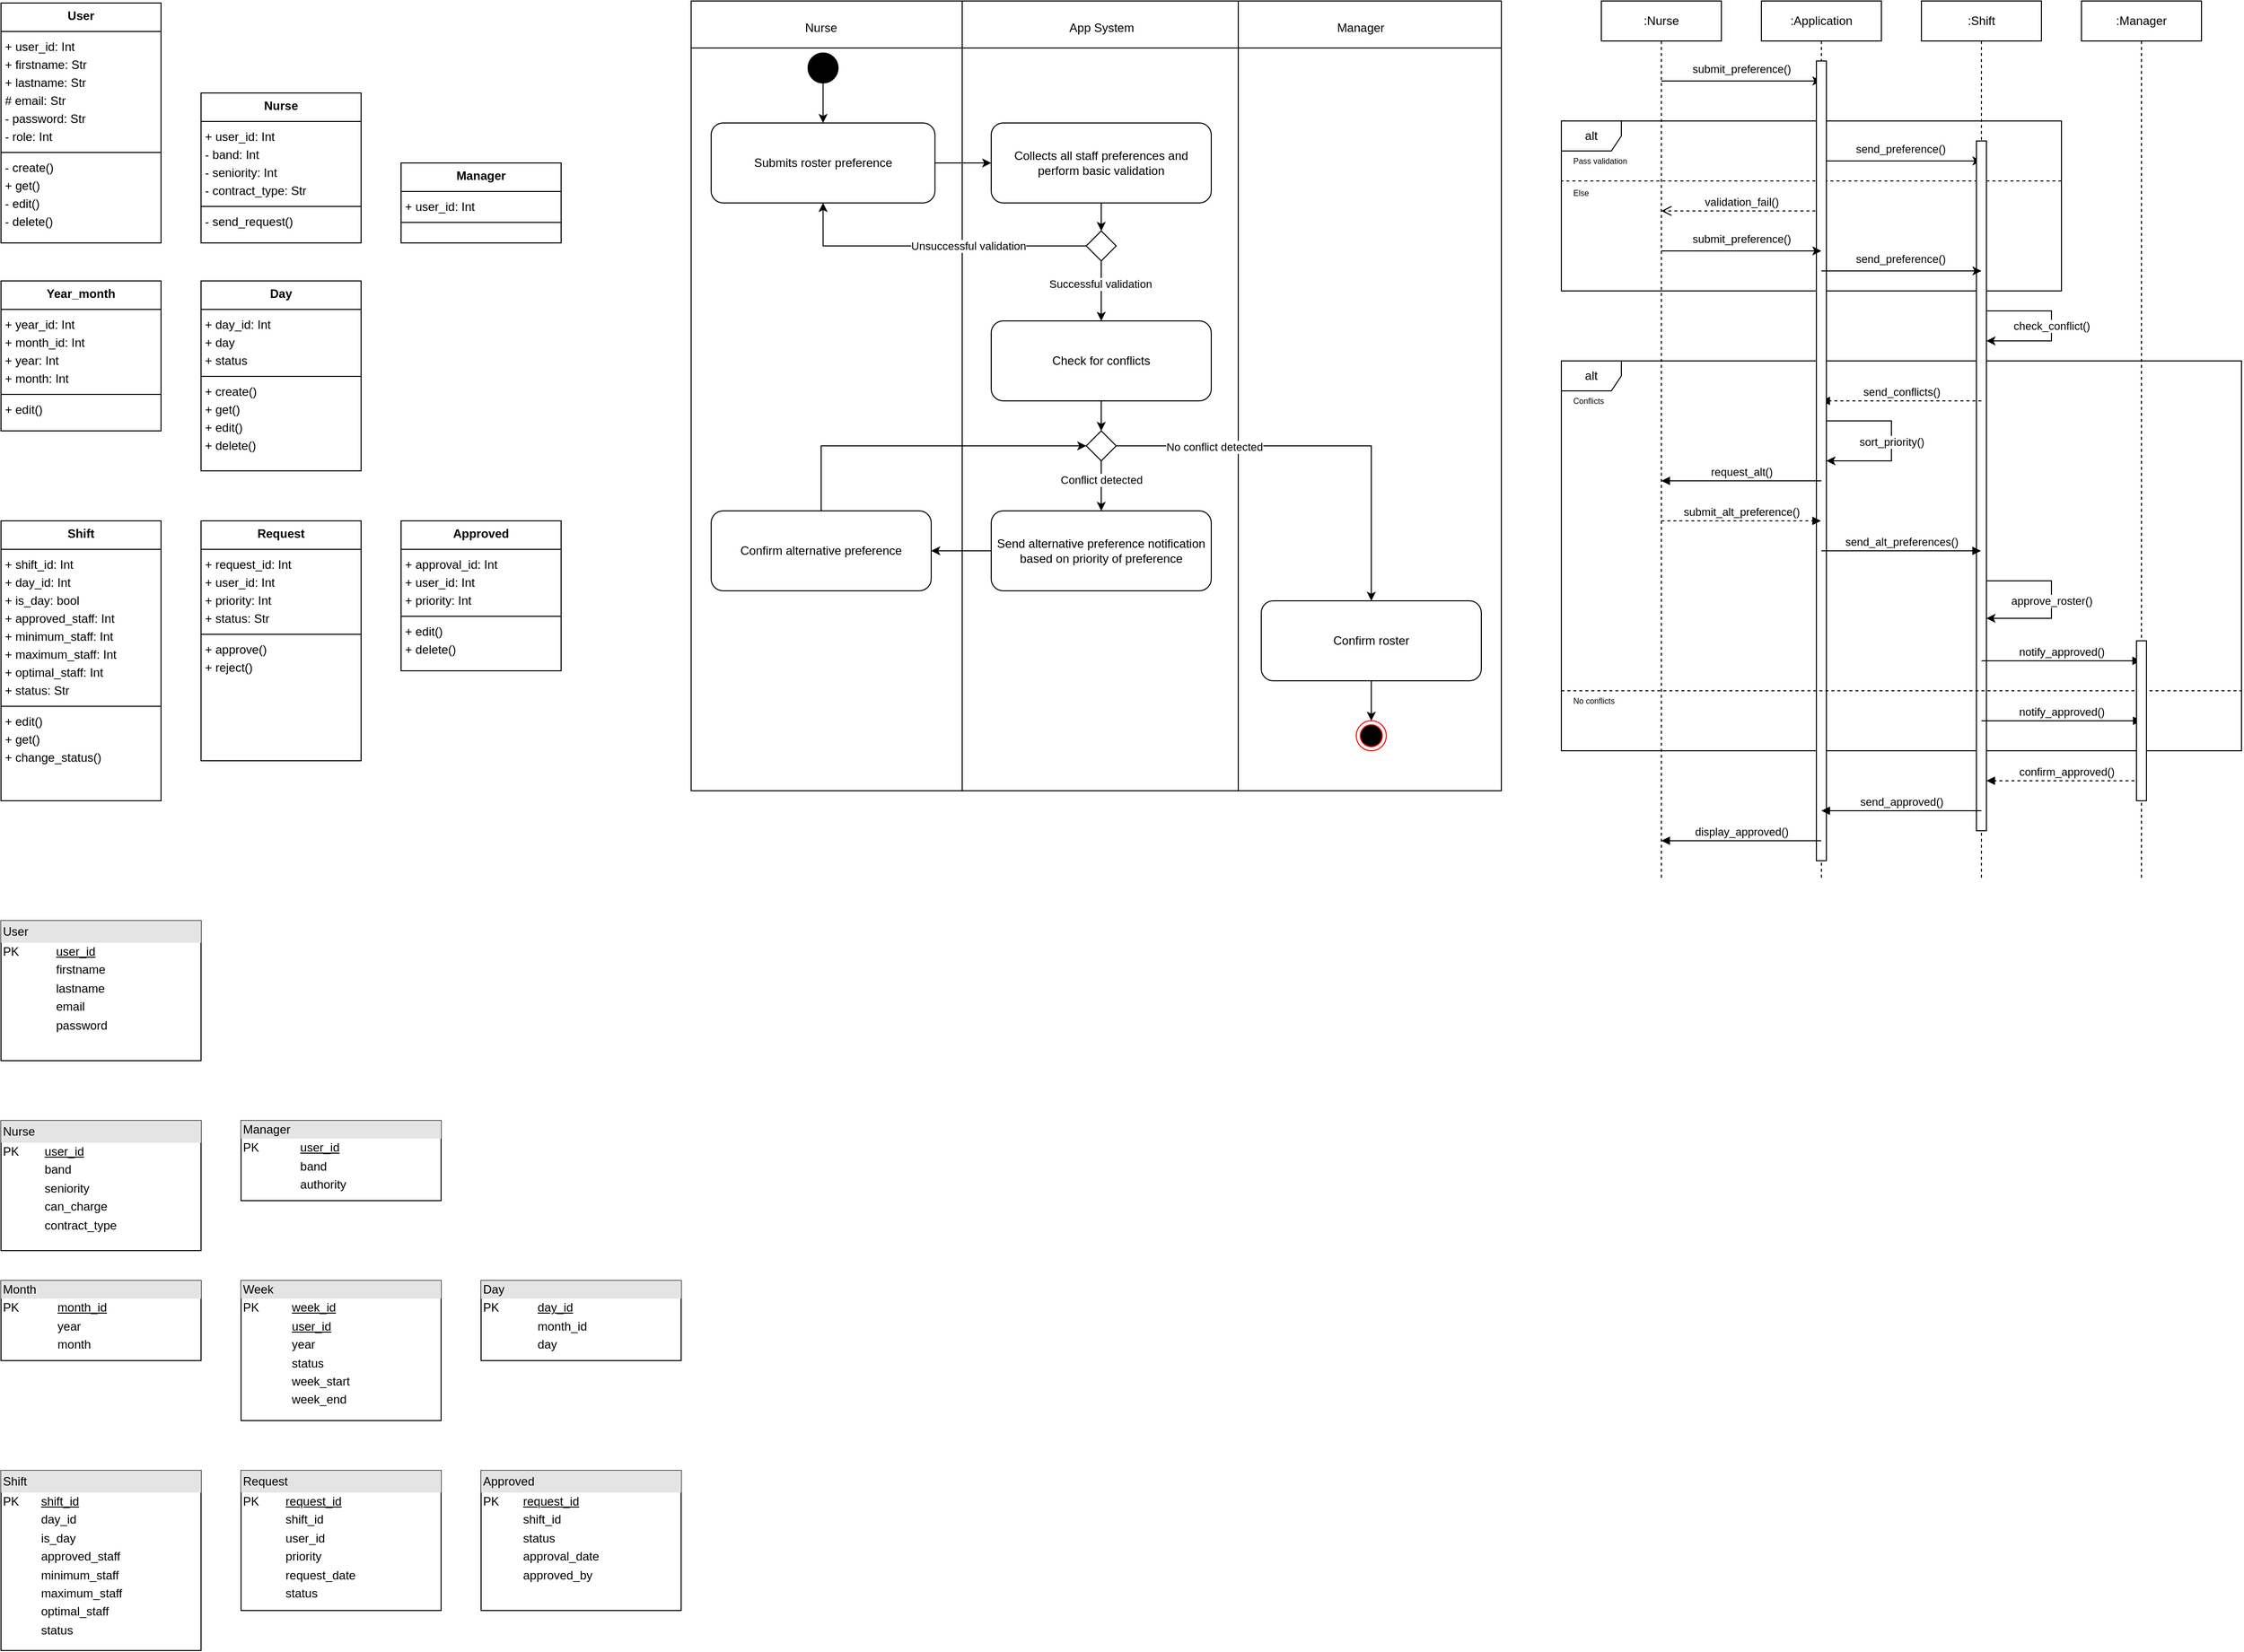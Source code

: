 <mxfile version="24.6.4" type="device">
  <diagram name="Page-1" id="uwYFHQ89Y9JYOTqGWs60">
    <mxGraphModel dx="853" dy="935" grid="1" gridSize="10" guides="1" tooltips="1" connect="1" arrows="1" fold="1" page="1" pageScale="1" pageWidth="850" pageHeight="1100" math="0" shadow="0">
      <root>
        <mxCell id="0" />
        <mxCell id="1" parent="0" />
        <mxCell id="GJ2DIzfqfL1tHKUmEugE-82" value="&lt;p style=&quot;margin: 4px 0px 0px; text-align: center; line-height: 150%;&quot;&gt;&lt;b&gt;Year_month&lt;/b&gt;&lt;/p&gt;&lt;hr size=&quot;1&quot; style=&quot;border-style: solid; line-height: 150%;&quot;&gt;&lt;p style=&quot;margin: 0px 0px 0px 4px; line-height: 150%;&quot;&gt;+ year_id: Int&amp;nbsp;&lt;br&gt;&lt;/p&gt;&lt;p style=&quot;margin: 0px 0px 0px 4px; line-height: 150%;&quot;&gt;+ month_id: Int&amp;nbsp;&lt;br&gt;&lt;/p&gt;&lt;p style=&quot;margin: 0px 0px 0px 4px; line-height: 150%;&quot;&gt;+ year: Int&lt;br&gt;&lt;/p&gt;&lt;p style=&quot;margin: 0px 0px 0px 4px; line-height: 150%;&quot;&gt;+ month: Int&lt;/p&gt;&lt;hr size=&quot;1&quot; style=&quot;border-style: solid; line-height: 150%;&quot;&gt;&lt;p style=&quot;margin: 0px 0px 0px 4px; line-height: 150%;&quot;&gt;+ edit()&lt;/p&gt;" style="verticalAlign=top;align=left;overflow=fill;html=1;whiteSpace=wrap;" parent="1" vertex="1">
          <mxGeometry x="160" y="880" width="160" height="150" as="geometry" />
        </mxCell>
        <mxCell id="GJ2DIzfqfL1tHKUmEugE-84" value="&lt;p style=&quot;margin: 4px 0px 0px; text-align: center; line-height: 150%;&quot;&gt;&lt;b&gt;Day&lt;/b&gt;&lt;/p&gt;&lt;hr size=&quot;1&quot; style=&quot;border-style: solid; line-height: 150%;&quot;&gt;&lt;p style=&quot;margin: 0px 0px 0px 4px; line-height: 150%;&quot;&gt;+ day_id: Int&lt;/p&gt;&lt;p style=&quot;margin: 0px 0px 0px 4px; line-height: 150%;&quot;&gt;+ day&lt;br&gt;&lt;/p&gt;&lt;p style=&quot;margin: 0px 0px 0px 4px; line-height: 150%;&quot;&gt;+ status&lt;/p&gt;&lt;hr size=&quot;1&quot; style=&quot;border-style: solid; line-height: 150%;&quot;&gt;&lt;p style=&quot;margin: 0px 0px 0px 4px; line-height: 150%;&quot;&gt;+ create()&lt;/p&gt;&lt;p style=&quot;margin: 0px 0px 0px 4px; line-height: 150%;&quot;&gt;+ get()&lt;/p&gt;&lt;p style=&quot;margin: 0px 0px 0px 4px; line-height: 150%;&quot;&gt;+ edit()&lt;br&gt;&lt;/p&gt;&lt;p style=&quot;margin: 0px 0px 0px 4px; line-height: 150%;&quot;&gt;+ delete()&lt;br&gt;&lt;/p&gt;" style="verticalAlign=top;align=left;overflow=fill;html=1;whiteSpace=wrap;" parent="1" vertex="1">
          <mxGeometry x="360" y="880" width="160" height="190" as="geometry" />
        </mxCell>
        <mxCell id="GJ2DIzfqfL1tHKUmEugE-87" value="&lt;p style=&quot;margin: 4px 0px 0px; text-align: center; line-height: 150%;&quot;&gt;&lt;b&gt;Shift&lt;/b&gt;&lt;/p&gt;&lt;hr size=&quot;1&quot; style=&quot;border-style: solid; line-height: 150%;&quot;&gt;&lt;p style=&quot;margin: 0px 0px 0px 4px; line-height: 150%;&quot;&gt;+ shift_id: Int&lt;/p&gt;&lt;p style=&quot;margin: 0px 0px 0px 4px; line-height: 150%;&quot;&gt;+ day_id: Int&lt;/p&gt;&lt;p style=&quot;margin: 0px 0px 0px 4px; line-height: 150%;&quot;&gt;+ is_day: bool&amp;nbsp;&lt;br&gt;&lt;/p&gt;&lt;p style=&quot;margin: 0px 0px 0px 4px; line-height: 150%;&quot;&gt;+ approved_staff: Int&lt;/p&gt;&lt;p style=&quot;margin: 0px 0px 0px 4px; line-height: 150%;&quot;&gt;+ minimum_staff: Int&lt;/p&gt;&lt;p style=&quot;margin: 0px 0px 0px 4px; line-height: 150%;&quot;&gt;+ maximum_staff: Int&lt;/p&gt;&lt;p style=&quot;margin: 0px 0px 0px 4px; line-height: 150%;&quot;&gt;+ optimal_staff: Int&lt;/p&gt;&lt;p style=&quot;margin: 0px 0px 0px 4px; line-height: 150%;&quot;&gt;+ status: Str&lt;/p&gt;&lt;hr size=&quot;1&quot; style=&quot;border-style: solid; line-height: 150%;&quot;&gt;&lt;p style=&quot;margin: 0px 0px 0px 4px; line-height: 150%;&quot;&gt;+ edit()&lt;/p&gt;&lt;p style=&quot;margin: 0px 0px 0px 4px; line-height: 150%;&quot;&gt;+ get()&lt;/p&gt;&lt;p style=&quot;margin: 0px 0px 0px 4px; line-height: 150%;&quot;&gt;+ change_status()&lt;br&gt;&lt;/p&gt;" style="verticalAlign=top;align=left;overflow=fill;html=1;whiteSpace=wrap;" parent="1" vertex="1">
          <mxGeometry x="160" y="1120" width="160" height="280" as="geometry" />
        </mxCell>
        <mxCell id="GJ2DIzfqfL1tHKUmEugE-89" value="&lt;p style=&quot;margin: 4px 0px 0px; text-align: center; line-height: 150%;&quot;&gt;&lt;b&gt;Request&lt;/b&gt;&lt;/p&gt;&lt;hr size=&quot;1&quot; style=&quot;border-style: solid; line-height: 150%;&quot;&gt;&lt;p style=&quot;margin: 0px 0px 0px 4px; line-height: 150%;&quot;&gt;&lt;span style=&quot;background-color: initial;&quot;&gt;+ request_id: Int&lt;/span&gt;&lt;/p&gt;&lt;p style=&quot;margin: 0px 0px 0px 4px; line-height: 150%;&quot;&gt;+ user_id: Int&lt;/p&gt;&lt;p style=&quot;margin: 0px 0px 0px 4px; line-height: 150%;&quot;&gt;+ priority: Int&lt;/p&gt;&lt;p style=&quot;margin: 0px 0px 0px 4px; line-height: 150%;&quot;&gt;+ status: Str&lt;/p&gt;&lt;hr size=&quot;1&quot; style=&quot;border-style: solid; line-height: 150%;&quot;&gt;&lt;p style=&quot;margin: 0px 0px 0px 4px; line-height: 150%;&quot;&gt;+ approve()&lt;/p&gt;&lt;p style=&quot;margin: 0px 0px 0px 4px; line-height: 150%;&quot;&gt;+ reject()&lt;br&gt;&lt;/p&gt;" style="verticalAlign=top;align=left;overflow=fill;html=1;whiteSpace=wrap;" parent="1" vertex="1">
          <mxGeometry x="360" y="1120" width="160" height="240" as="geometry" />
        </mxCell>
        <mxCell id="GJ2DIzfqfL1tHKUmEugE-90" value="&lt;p style=&quot;margin: 4px 0px 0px; text-align: center; line-height: 150%;&quot;&gt;&lt;b&gt;Approved&lt;/b&gt;&lt;/p&gt;&lt;hr size=&quot;1&quot; style=&quot;border-style: solid; line-height: 150%;&quot;&gt;&lt;p style=&quot;margin: 0px 0px 0px 4px; line-height: 150%;&quot;&gt;&lt;span style=&quot;background-color: initial;&quot;&gt;+ approval_id: Int&lt;/span&gt;&lt;/p&gt;&lt;p style=&quot;margin: 0px 0px 0px 4px; line-height: 150%;&quot;&gt;+ user_id: Int&lt;/p&gt;&lt;p style=&quot;margin: 0px 0px 0px 4px; line-height: 150%;&quot;&gt;+ priority: Int&lt;/p&gt;&lt;hr size=&quot;1&quot; style=&quot;border-style: solid; line-height: 150%;&quot;&gt;&lt;p style=&quot;margin: 0px 0px 0px 4px; line-height: 150%;&quot;&gt;+ edit()&lt;/p&gt;&lt;p style=&quot;margin: 0px 0px 0px 4px; line-height: 150%;&quot;&gt;+ delete()&lt;br&gt;&lt;/p&gt;" style="verticalAlign=top;align=left;overflow=fill;html=1;whiteSpace=wrap;" parent="1" vertex="1">
          <mxGeometry x="560" y="1120" width="160" height="150" as="geometry" />
        </mxCell>
        <mxCell id="GJ2DIzfqfL1tHKUmEugE-91" value="&lt;p style=&quot;margin: 4px 0px 0px; text-align: center; line-height: 150%;&quot;&gt;&lt;b&gt;User&lt;/b&gt;&lt;/p&gt;&lt;hr size=&quot;1&quot; style=&quot;border-style: solid; line-height: 150%;&quot;&gt;&lt;p style=&quot;margin: 0px 0px 0px 4px; line-height: 150%;&quot;&gt;+ user_id: Int&amp;nbsp;&lt;br&gt;&lt;/p&gt;&lt;p style=&quot;margin: 0px 0px 0px 4px; line-height: 150%;&quot;&gt;+ firstname: Str&lt;br&gt;&lt;/p&gt;&lt;p style=&quot;margin: 0px 0px 0px 4px; line-height: 150%;&quot;&gt;+ lastname: Str&lt;br&gt;&lt;/p&gt;&lt;p style=&quot;margin: 0px 0px 0px 4px; line-height: 150%;&quot;&gt;# email: Str&lt;br&gt;&lt;/p&gt;&lt;p style=&quot;margin: 0px 0px 0px 4px; line-height: 150%;&quot;&gt;- password: Str&lt;br&gt;&lt;/p&gt;&lt;p style=&quot;margin: 0px 0px 0px 4px; line-height: 150%;&quot;&gt;- role: Int&lt;br&gt;&lt;/p&gt;&lt;hr size=&quot;1&quot; style=&quot;border-style: solid; line-height: 150%;&quot;&gt;&lt;p style=&quot;margin: 0px 0px 0px 4px; line-height: 150%;&quot;&gt;- create()&lt;/p&gt;&lt;p style=&quot;margin: 0px 0px 0px 4px; line-height: 150%;&quot;&gt;+ get()&lt;/p&gt;&lt;p style=&quot;margin: 0px 0px 0px 4px; line-height: 150%;&quot;&gt;- edit()&lt;/p&gt;&lt;p style=&quot;margin: 0px 0px 0px 4px; line-height: 150%;&quot;&gt;- delete()&lt;/p&gt;" style="verticalAlign=top;align=left;overflow=fill;html=1;whiteSpace=wrap;" parent="1" vertex="1">
          <mxGeometry x="160" y="602" width="160" height="240" as="geometry" />
        </mxCell>
        <mxCell id="GJ2DIzfqfL1tHKUmEugE-92" value="&lt;p style=&quot;margin: 4px 0px 0px; text-align: center; line-height: 150%;&quot;&gt;&lt;b&gt;Nurse&lt;/b&gt;&lt;/p&gt;&lt;hr size=&quot;1&quot; style=&quot;border-style: solid; line-height: 150%;&quot;&gt;&lt;p style=&quot;margin: 0px 0px 0px 4px; line-height: 150%;&quot;&gt;+ user_id: Int&amp;nbsp;&lt;br&gt;&lt;/p&gt;&lt;p style=&quot;margin: 0px 0px 0px 4px; line-height: 150%;&quot;&gt;- band: Int&lt;br&gt;&lt;/p&gt;&lt;p style=&quot;margin: 0px 0px 0px 4px; line-height: 150%;&quot;&gt;&lt;span style=&quot;background-color: initial;&quot;&gt;- seniority: Int&lt;/span&gt;&lt;/p&gt;&lt;p style=&quot;margin: 0px 0px 0px 4px; line-height: 150%;&quot;&gt;- contract_type: Str&lt;/p&gt;&lt;hr size=&quot;1&quot; style=&quot;border-style: solid; line-height: 150%;&quot;&gt;&lt;p style=&quot;margin: 0px 0px 0px 4px; line-height: 150%;&quot;&gt;- send_request()&lt;/p&gt;" style="verticalAlign=top;align=left;overflow=fill;html=1;whiteSpace=wrap;" parent="1" vertex="1">
          <mxGeometry x="360" y="692" width="160" height="150" as="geometry" />
        </mxCell>
        <mxCell id="GJ2DIzfqfL1tHKUmEugE-93" value="&lt;p style=&quot;margin: 4px 0px 0px; text-align: center; line-height: 150%;&quot;&gt;&lt;b&gt;Manager&lt;/b&gt;&lt;/p&gt;&lt;hr size=&quot;1&quot; style=&quot;border-style: solid; line-height: 150%;&quot;&gt;&lt;p style=&quot;margin: 0px 0px 0px 4px; line-height: 150%;&quot;&gt;+ user_id: Int&amp;nbsp;&lt;/p&gt;&lt;hr size=&quot;1&quot; style=&quot;border-style: solid; line-height: 150%;&quot;&gt;&lt;p style=&quot;margin: 0px 0px 0px 4px; line-height: 150%;&quot;&gt;&lt;br&gt;&lt;/p&gt;" style="verticalAlign=top;align=left;overflow=fill;html=1;whiteSpace=wrap;" parent="1" vertex="1">
          <mxGeometry x="560" y="762" width="160" height="80" as="geometry" />
        </mxCell>
        <mxCell id="GJ2DIzfqfL1tHKUmEugE-214" value="" style="shape=table;startSize=0;container=1;collapsible=0;childLayout=tableLayout;movable=1;resizable=1;rotatable=1;deletable=1;editable=1;locked=0;connectable=1;swimlaneLine=1;" parent="1" vertex="1">
          <mxGeometry x="850" y="600" width="810" height="790" as="geometry" />
        </mxCell>
        <mxCell id="GJ2DIzfqfL1tHKUmEugE-215" style="shape=tableRow;horizontal=0;startSize=0;swimlaneHead=0;swimlaneBody=0;strokeColor=inherit;top=0;left=0;bottom=0;right=0;collapsible=0;dropTarget=0;fillColor=none;points=[[0,0.5],[1,0.5]];portConstraint=eastwest;movable=0;resizable=0;rotatable=0;deletable=0;editable=0;locked=1;connectable=0;" parent="GJ2DIzfqfL1tHKUmEugE-214" vertex="1">
          <mxGeometry width="810" height="47" as="geometry" />
        </mxCell>
        <mxCell id="GJ2DIzfqfL1tHKUmEugE-216" style="shape=partialRectangle;html=1;whiteSpace=wrap;connectable=0;strokeColor=inherit;overflow=hidden;fillColor=none;top=0;left=0;bottom=0;right=0;pointerEvents=1;" parent="GJ2DIzfqfL1tHKUmEugE-215" vertex="1">
          <mxGeometry width="271" height="47" as="geometry">
            <mxRectangle width="271" height="47" as="alternateBounds" />
          </mxGeometry>
        </mxCell>
        <mxCell id="GJ2DIzfqfL1tHKUmEugE-217" style="shape=partialRectangle;html=1;whiteSpace=wrap;connectable=0;strokeColor=inherit;overflow=hidden;fillColor=none;top=0;left=0;bottom=0;right=0;pointerEvents=1;" parent="GJ2DIzfqfL1tHKUmEugE-215" vertex="1">
          <mxGeometry x="271" width="276" height="47" as="geometry">
            <mxRectangle width="276" height="47" as="alternateBounds" />
          </mxGeometry>
        </mxCell>
        <mxCell id="GJ2DIzfqfL1tHKUmEugE-218" style="shape=partialRectangle;html=1;whiteSpace=wrap;connectable=0;strokeColor=inherit;overflow=hidden;fillColor=none;top=0;left=0;bottom=0;right=0;pointerEvents=1;" parent="GJ2DIzfqfL1tHKUmEugE-215" vertex="1">
          <mxGeometry x="547" width="263" height="47" as="geometry">
            <mxRectangle width="263" height="47" as="alternateBounds" />
          </mxGeometry>
        </mxCell>
        <mxCell id="GJ2DIzfqfL1tHKUmEugE-220" value="" style="shape=tableRow;horizontal=0;startSize=0;swimlaneHead=0;swimlaneBody=0;strokeColor=inherit;top=0;left=0;bottom=0;right=0;collapsible=0;dropTarget=0;fillColor=none;points=[[0,0.5],[1,0.5]];portConstraint=eastwest;" parent="GJ2DIzfqfL1tHKUmEugE-214" vertex="1">
          <mxGeometry y="47" width="810" height="743" as="geometry" />
        </mxCell>
        <mxCell id="GJ2DIzfqfL1tHKUmEugE-221" value="" style="shape=partialRectangle;html=1;whiteSpace=wrap;connectable=0;strokeColor=inherit;overflow=hidden;fillColor=none;top=0;left=0;bottom=0;right=0;pointerEvents=1;" parent="GJ2DIzfqfL1tHKUmEugE-220" vertex="1">
          <mxGeometry width="271" height="743" as="geometry">
            <mxRectangle width="271" height="743" as="alternateBounds" />
          </mxGeometry>
        </mxCell>
        <mxCell id="GJ2DIzfqfL1tHKUmEugE-222" value="" style="shape=partialRectangle;html=1;whiteSpace=wrap;connectable=0;strokeColor=inherit;overflow=hidden;fillColor=none;top=0;left=0;bottom=0;right=0;pointerEvents=1;" parent="GJ2DIzfqfL1tHKUmEugE-220" vertex="1">
          <mxGeometry x="271" width="276" height="743" as="geometry">
            <mxRectangle width="276" height="743" as="alternateBounds" />
          </mxGeometry>
        </mxCell>
        <mxCell id="GJ2DIzfqfL1tHKUmEugE-223" value="" style="shape=partialRectangle;html=1;whiteSpace=wrap;connectable=0;strokeColor=inherit;overflow=hidden;fillColor=none;top=0;left=0;bottom=0;right=0;pointerEvents=1;" parent="GJ2DIzfqfL1tHKUmEugE-220" vertex="1">
          <mxGeometry x="547" width="263" height="743" as="geometry">
            <mxRectangle width="263" height="743" as="alternateBounds" />
          </mxGeometry>
        </mxCell>
        <mxCell id="GJ2DIzfqfL1tHKUmEugE-280" style="edgeStyle=orthogonalEdgeStyle;rounded=0;orthogonalLoop=1;jettySize=auto;html=1;exitX=1;exitY=0.5;exitDx=0;exitDy=0;" parent="GJ2DIzfqfL1tHKUmEugE-214" source="GJ2DIzfqfL1tHKUmEugE-215" target="GJ2DIzfqfL1tHKUmEugE-215" edge="1">
          <mxGeometry relative="1" as="geometry" />
        </mxCell>
        <mxCell id="GJ2DIzfqfL1tHKUmEugE-281" style="edgeStyle=orthogonalEdgeStyle;rounded=0;orthogonalLoop=1;jettySize=auto;html=1;exitX=1;exitY=0.5;exitDx=0;exitDy=0;" parent="GJ2DIzfqfL1tHKUmEugE-214" source="GJ2DIzfqfL1tHKUmEugE-215" target="GJ2DIzfqfL1tHKUmEugE-215" edge="1">
          <mxGeometry relative="1" as="geometry" />
        </mxCell>
        <mxCell id="GJ2DIzfqfL1tHKUmEugE-225" value="Nurse" style="text;html=1;strokeColor=none;fillColor=none;align=center;verticalAlign=middle;whiteSpace=wrap;rounded=0;" parent="1" vertex="1">
          <mxGeometry x="950" y="612" width="60" height="30" as="geometry" />
        </mxCell>
        <mxCell id="GJ2DIzfqfL1tHKUmEugE-226" style="edgeStyle=orthogonalEdgeStyle;rounded=0;orthogonalLoop=1;jettySize=auto;html=1;entryX=0.5;entryY=0;entryDx=0;entryDy=0;" parent="1" source="GJ2DIzfqfL1tHKUmEugE-227" target="GJ2DIzfqfL1tHKUmEugE-233" edge="1">
          <mxGeometry relative="1" as="geometry" />
        </mxCell>
        <mxCell id="GJ2DIzfqfL1tHKUmEugE-227" value="" style="ellipse;whiteSpace=wrap;html=1;aspect=fixed;fillColor=#000000;" parent="1" vertex="1">
          <mxGeometry x="966.88" y="652" width="30" height="30" as="geometry" />
        </mxCell>
        <mxCell id="GJ2DIzfqfL1tHKUmEugE-228" value="App System" style="text;html=1;strokeColor=none;fillColor=none;align=center;verticalAlign=middle;whiteSpace=wrap;rounded=0;" parent="1" vertex="1">
          <mxGeometry x="1203.5" y="612" width="112.5" height="30" as="geometry" />
        </mxCell>
        <mxCell id="GJ2DIzfqfL1tHKUmEugE-231" value="Manager" style="text;html=1;strokeColor=none;fillColor=none;align=center;verticalAlign=middle;whiteSpace=wrap;rounded=0;" parent="1" vertex="1">
          <mxGeometry x="1463.25" y="612" width="112.5" height="30" as="geometry" />
        </mxCell>
        <mxCell id="GJ2DIzfqfL1tHKUmEugE-232" value="" style="edgeStyle=orthogonalEdgeStyle;rounded=0;orthogonalLoop=1;jettySize=auto;html=1;" parent="1" source="GJ2DIzfqfL1tHKUmEugE-233" target="GJ2DIzfqfL1tHKUmEugE-235" edge="1">
          <mxGeometry relative="1" as="geometry" />
        </mxCell>
        <mxCell id="GJ2DIzfqfL1tHKUmEugE-233" value="Submits roster preference" style="rounded=1;whiteSpace=wrap;html=1;" parent="1" vertex="1">
          <mxGeometry x="870.0" y="722" width="223.75" height="80" as="geometry" />
        </mxCell>
        <mxCell id="GJ2DIzfqfL1tHKUmEugE-234" value="" style="edgeStyle=orthogonalEdgeStyle;rounded=0;orthogonalLoop=1;jettySize=auto;html=1;entryX=0.5;entryY=0;entryDx=0;entryDy=0;" parent="1" source="GJ2DIzfqfL1tHKUmEugE-235" target="GJ2DIzfqfL1tHKUmEugE-237" edge="1">
          <mxGeometry relative="1" as="geometry">
            <mxPoint x="1280" y="842" as="targetPoint" />
          </mxGeometry>
        </mxCell>
        <mxCell id="GJ2DIzfqfL1tHKUmEugE-235" value="Collects all staff preferences&amp;nbsp;and&lt;div&gt;perform basic validation&lt;/div&gt;" style="rounded=1;whiteSpace=wrap;html=1;" parent="1" vertex="1">
          <mxGeometry x="1150" y="722" width="220" height="80" as="geometry" />
        </mxCell>
        <mxCell id="GJ2DIzfqfL1tHKUmEugE-287" style="edgeStyle=orthogonalEdgeStyle;rounded=0;orthogonalLoop=1;jettySize=auto;html=1;exitX=0;exitY=0.5;exitDx=0;exitDy=0;entryX=0.5;entryY=1;entryDx=0;entryDy=0;" parent="1" source="GJ2DIzfqfL1tHKUmEugE-237" target="GJ2DIzfqfL1tHKUmEugE-233" edge="1">
          <mxGeometry relative="1" as="geometry" />
        </mxCell>
        <mxCell id="GJ2DIzfqfL1tHKUmEugE-288" value="Unsuccessful validation" style="edgeLabel;html=1;align=center;verticalAlign=middle;resizable=0;points=[];" parent="GJ2DIzfqfL1tHKUmEugE-287" vertex="1" connectable="0">
          <mxGeometry x="-0.059" relative="1" as="geometry">
            <mxPoint x="26" as="offset" />
          </mxGeometry>
        </mxCell>
        <mxCell id="GJ2DIzfqfL1tHKUmEugE-292" style="edgeStyle=orthogonalEdgeStyle;rounded=0;orthogonalLoop=1;jettySize=auto;html=1;exitX=0.5;exitY=1;exitDx=0;exitDy=0;entryX=0.5;entryY=0;entryDx=0;entryDy=0;" parent="1" source="GJ2DIzfqfL1tHKUmEugE-237" target="GJ2DIzfqfL1tHKUmEugE-289" edge="1">
          <mxGeometry relative="1" as="geometry" />
        </mxCell>
        <mxCell id="GJ2DIzfqfL1tHKUmEugE-293" value="Successful validation" style="edgeLabel;html=1;align=center;verticalAlign=middle;resizable=0;points=[];" parent="GJ2DIzfqfL1tHKUmEugE-292" vertex="1" connectable="0">
          <mxGeometry x="-0.258" y="-1" relative="1" as="geometry">
            <mxPoint as="offset" />
          </mxGeometry>
        </mxCell>
        <mxCell id="GJ2DIzfqfL1tHKUmEugE-237" value="" style="rhombus;whiteSpace=wrap;html=1;" parent="1" vertex="1">
          <mxGeometry x="1245" y="830" width="30" height="30" as="geometry" />
        </mxCell>
        <mxCell id="GJ2DIzfqfL1tHKUmEugE-279" style="edgeStyle=orthogonalEdgeStyle;rounded=0;orthogonalLoop=1;jettySize=auto;html=1;exitX=0;exitY=0;exitDx=0;exitDy=0;entryX=0.5;entryY=0;entryDx=0;entryDy=0;" parent="1" source="GJ2DIzfqfL1tHKUmEugE-227" target="GJ2DIzfqfL1tHKUmEugE-227" edge="1">
          <mxGeometry relative="1" as="geometry" />
        </mxCell>
        <mxCell id="GJ2DIzfqfL1tHKUmEugE-295" style="edgeStyle=orthogonalEdgeStyle;rounded=0;orthogonalLoop=1;jettySize=auto;html=1;exitX=0.5;exitY=1;exitDx=0;exitDy=0;entryX=0.5;entryY=0;entryDx=0;entryDy=0;" parent="1" source="GJ2DIzfqfL1tHKUmEugE-289" target="GJ2DIzfqfL1tHKUmEugE-294" edge="1">
          <mxGeometry relative="1" as="geometry" />
        </mxCell>
        <mxCell id="GJ2DIzfqfL1tHKUmEugE-289" value="Check for conflicts" style="rounded=1;whiteSpace=wrap;html=1;" parent="1" vertex="1">
          <mxGeometry x="1150" y="920" width="220" height="80" as="geometry" />
        </mxCell>
        <mxCell id="GJ2DIzfqfL1tHKUmEugE-298" style="edgeStyle=orthogonalEdgeStyle;rounded=0;orthogonalLoop=1;jettySize=auto;html=1;exitX=0.5;exitY=1;exitDx=0;exitDy=0;entryX=0.5;entryY=0;entryDx=0;entryDy=0;" parent="1" source="GJ2DIzfqfL1tHKUmEugE-294" target="GJ2DIzfqfL1tHKUmEugE-297" edge="1">
          <mxGeometry relative="1" as="geometry" />
        </mxCell>
        <mxCell id="GJ2DIzfqfL1tHKUmEugE-299" value="Conflict detected" style="edgeLabel;html=1;align=center;verticalAlign=middle;resizable=0;points=[];" parent="GJ2DIzfqfL1tHKUmEugE-298" vertex="1" connectable="0">
          <mxGeometry x="-0.293" relative="1" as="geometry">
            <mxPoint y="1" as="offset" />
          </mxGeometry>
        </mxCell>
        <mxCell id="GJ2DIzfqfL1tHKUmEugE-303" style="edgeStyle=orthogonalEdgeStyle;rounded=0;orthogonalLoop=1;jettySize=auto;html=1;exitX=1;exitY=0.5;exitDx=0;exitDy=0;entryX=0.5;entryY=0;entryDx=0;entryDy=0;" parent="1" source="GJ2DIzfqfL1tHKUmEugE-294" target="GJ2DIzfqfL1tHKUmEugE-302" edge="1">
          <mxGeometry relative="1" as="geometry" />
        </mxCell>
        <mxCell id="GJ2DIzfqfL1tHKUmEugE-304" value="No conflict detected" style="edgeLabel;html=1;align=center;verticalAlign=middle;resizable=0;points=[];" parent="GJ2DIzfqfL1tHKUmEugE-303" vertex="1" connectable="0">
          <mxGeometry x="-0.29" y="-1" relative="1" as="geometry">
            <mxPoint x="-48" as="offset" />
          </mxGeometry>
        </mxCell>
        <mxCell id="GJ2DIzfqfL1tHKUmEugE-294" value="" style="rhombus;whiteSpace=wrap;html=1;" parent="1" vertex="1">
          <mxGeometry x="1245" y="1030" width="30" height="30" as="geometry" />
        </mxCell>
        <mxCell id="GJ2DIzfqfL1tHKUmEugE-301" style="edgeStyle=orthogonalEdgeStyle;rounded=0;orthogonalLoop=1;jettySize=auto;html=1;exitX=0;exitY=0.5;exitDx=0;exitDy=0;entryX=1;entryY=0.5;entryDx=0;entryDy=0;" parent="1" source="GJ2DIzfqfL1tHKUmEugE-297" target="GJ2DIzfqfL1tHKUmEugE-300" edge="1">
          <mxGeometry relative="1" as="geometry" />
        </mxCell>
        <mxCell id="GJ2DIzfqfL1tHKUmEugE-297" value="Send alternative preference&amp;nbsp;notification based on&amp;nbsp;&lt;span style=&quot;background-color: initial;&quot;&gt;priority of&amp;nbsp;&lt;/span&gt;preference" style="rounded=1;whiteSpace=wrap;html=1;" parent="1" vertex="1">
          <mxGeometry x="1150" y="1110" width="220" height="80" as="geometry" />
        </mxCell>
        <mxCell id="GJ2DIzfqfL1tHKUmEugE-305" style="edgeStyle=orthogonalEdgeStyle;rounded=0;orthogonalLoop=1;jettySize=auto;html=1;exitX=0.5;exitY=0;exitDx=0;exitDy=0;entryX=0;entryY=0.5;entryDx=0;entryDy=0;" parent="1" source="GJ2DIzfqfL1tHKUmEugE-300" target="GJ2DIzfqfL1tHKUmEugE-294" edge="1">
          <mxGeometry relative="1" as="geometry" />
        </mxCell>
        <mxCell id="GJ2DIzfqfL1tHKUmEugE-300" value="Confirm alternative preference" style="rounded=1;whiteSpace=wrap;html=1;" parent="1" vertex="1">
          <mxGeometry x="870" y="1110" width="220" height="80" as="geometry" />
        </mxCell>
        <mxCell id="GJ2DIzfqfL1tHKUmEugE-308" style="edgeStyle=orthogonalEdgeStyle;rounded=0;orthogonalLoop=1;jettySize=auto;html=1;exitX=0.5;exitY=1;exitDx=0;exitDy=0;entryX=0.5;entryY=0;entryDx=0;entryDy=0;" parent="1" source="GJ2DIzfqfL1tHKUmEugE-302" target="GJ2DIzfqfL1tHKUmEugE-307" edge="1">
          <mxGeometry relative="1" as="geometry" />
        </mxCell>
        <mxCell id="GJ2DIzfqfL1tHKUmEugE-302" value="Confirm roster" style="rounded=1;whiteSpace=wrap;html=1;" parent="1" vertex="1">
          <mxGeometry x="1420" y="1200" width="220" height="80" as="geometry" />
        </mxCell>
        <mxCell id="GJ2DIzfqfL1tHKUmEugE-307" value="" style="ellipse;html=1;shape=endState;fillColor=#000000;strokeColor=#ff0000;" parent="1" vertex="1">
          <mxGeometry x="1515" y="1320" width="30" height="30" as="geometry" />
        </mxCell>
        <mxCell id="GJ2DIzfqfL1tHKUmEugE-313" value=":Shift" style="shape=umlLifeline;perimeter=lifelinePerimeter;whiteSpace=wrap;html=1;container=1;dropTarget=0;collapsible=0;recursiveResize=0;outlineConnect=0;portConstraint=eastwest;newEdgeStyle={&quot;curved&quot;:0,&quot;rounded&quot;:0};movable=1;resizable=1;rotatable=1;deletable=1;editable=1;locked=0;connectable=1;" parent="1" vertex="1">
          <mxGeometry x="2080" y="600" width="120" height="880" as="geometry" />
        </mxCell>
        <mxCell id="GJ2DIzfqfL1tHKUmEugE-315" value=":Manager" style="shape=umlLifeline;perimeter=lifelinePerimeter;whiteSpace=wrap;html=1;container=1;dropTarget=0;collapsible=0;recursiveResize=0;outlineConnect=0;portConstraint=eastwest;newEdgeStyle={&quot;curved&quot;:0,&quot;rounded&quot;:0};" parent="1" vertex="1">
          <mxGeometry x="2240" y="600" width="120" height="880" as="geometry" />
        </mxCell>
        <mxCell id="GJ2DIzfqfL1tHKUmEugE-349" value=":Application" style="shape=umlLifeline;perimeter=lifelinePerimeter;whiteSpace=wrap;html=1;container=0;dropTarget=0;collapsible=0;recursiveResize=0;outlineConnect=0;portConstraint=eastwest;newEdgeStyle={&quot;curved&quot;:0,&quot;rounded&quot;:0};movable=1;resizable=1;rotatable=1;deletable=1;editable=1;locked=0;connectable=1;" parent="1" vertex="1">
          <mxGeometry x="1920" y="600" width="120" height="880" as="geometry" />
        </mxCell>
        <mxCell id="GJ2DIzfqfL1tHKUmEugE-374" style="edgeStyle=orthogonalEdgeStyle;rounded=0;orthogonalLoop=1;jettySize=auto;html=1;curved=0;labelPosition=center;verticalLabelPosition=top;align=center;verticalAlign=bottom;" parent="1" edge="1">
          <mxGeometry relative="1" as="geometry">
            <mxPoint x="1819.999" y="679.997" as="sourcePoint" />
            <mxPoint x="1980" y="680" as="targetPoint" />
          </mxGeometry>
        </mxCell>
        <mxCell id="GJ2DIzfqfL1tHKUmEugE-375" value="submit_preference()" style="edgeLabel;html=1;align=center;verticalAlign=bottom;resizable=0;points=[];labelPosition=center;verticalLabelPosition=top;" parent="GJ2DIzfqfL1tHKUmEugE-374" vertex="1" connectable="0">
          <mxGeometry x="-0.228" y="3" relative="1" as="geometry">
            <mxPoint x="18" as="offset" />
          </mxGeometry>
        </mxCell>
        <mxCell id="GJ2DIzfqfL1tHKUmEugE-370" value=":Nurse" style="shape=umlLifeline;perimeter=lifelinePerimeter;whiteSpace=wrap;html=1;container=0;dropTarget=0;collapsible=0;recursiveResize=0;outlineConnect=0;portConstraint=eastwest;newEdgeStyle={&quot;curved&quot;:0,&quot;rounded&quot;:0};movable=1;resizable=1;rotatable=1;deletable=1;editable=1;locked=0;connectable=1;" parent="1" vertex="1">
          <mxGeometry x="1760" y="600" width="120" height="880" as="geometry" />
        </mxCell>
        <mxCell id="GJ2DIzfqfL1tHKUmEugE-376" style="edgeStyle=orthogonalEdgeStyle;rounded=0;orthogonalLoop=1;jettySize=auto;html=1;curved=0;labelPosition=center;verticalLabelPosition=top;align=center;verticalAlign=bottom;" parent="1" edge="1">
          <mxGeometry relative="1" as="geometry">
            <mxPoint x="1979.999" y="759.997" as="sourcePoint" />
            <mxPoint x="2140" y="760" as="targetPoint" />
          </mxGeometry>
        </mxCell>
        <mxCell id="GJ2DIzfqfL1tHKUmEugE-377" value="send_preference()" style="edgeLabel;html=1;align=center;verticalAlign=bottom;resizable=0;points=[];labelPosition=center;verticalLabelPosition=top;" parent="GJ2DIzfqfL1tHKUmEugE-376" vertex="1" connectable="0">
          <mxGeometry x="-0.228" y="3" relative="1" as="geometry">
            <mxPoint x="17" as="offset" />
          </mxGeometry>
        </mxCell>
        <mxCell id="GJ2DIzfqfL1tHKUmEugE-378" value="alt" style="shape=umlFrame;whiteSpace=wrap;html=1;pointerEvents=0;" parent="1" vertex="1">
          <mxGeometry x="1720" y="720" width="500" height="170" as="geometry" />
        </mxCell>
        <mxCell id="GJ2DIzfqfL1tHKUmEugE-381" value="Pass validation" style="text;align=left;verticalAlign=middle;resizable=0;points=[];autosize=1;strokeColor=none;fillColor=none;html=1;fontSize=8;" parent="1" vertex="1">
          <mxGeometry x="1730" y="750" width="80" height="20" as="geometry" />
        </mxCell>
        <mxCell id="GJ2DIzfqfL1tHKUmEugE-384" value="" style="endArrow=none;dashed=1;html=1;rounded=0;" parent="1" edge="1">
          <mxGeometry width="50" height="50" relative="1" as="geometry">
            <mxPoint x="2220" y="780" as="sourcePoint" />
            <mxPoint x="1720" y="780" as="targetPoint" />
          </mxGeometry>
        </mxCell>
        <mxCell id="GJ2DIzfqfL1tHKUmEugE-386" value="Else" style="text;align=left;verticalAlign=middle;resizable=0;points=[];autosize=1;strokeColor=none;fillColor=none;html=1;fontSize=8;" parent="1" vertex="1">
          <mxGeometry x="1730" y="782" width="40" height="20" as="geometry" />
        </mxCell>
        <mxCell id="GJ2DIzfqfL1tHKUmEugE-387" value="validation_fail()" style="html=1;verticalAlign=bottom;endArrow=open;dashed=1;endSize=8;curved=0;rounded=0;" parent="1" edge="1">
          <mxGeometry relative="1" as="geometry">
            <mxPoint x="1980" y="810" as="sourcePoint" />
            <mxPoint x="1820" y="810" as="targetPoint" />
          </mxGeometry>
        </mxCell>
        <mxCell id="GJ2DIzfqfL1tHKUmEugE-389" value="alt" style="shape=umlFrame;whiteSpace=wrap;html=1;pointerEvents=0;" parent="1" vertex="1">
          <mxGeometry x="1720" y="960" width="680" height="390" as="geometry" />
        </mxCell>
        <mxCell id="GJ2DIzfqfL1tHKUmEugE-392" value="" style="rounded=0;whiteSpace=wrap;html=1;" parent="1" vertex="1">
          <mxGeometry x="2135" y="740" width="10" height="690" as="geometry" />
        </mxCell>
        <mxCell id="GJ2DIzfqfL1tHKUmEugE-393" style="edgeStyle=orthogonalEdgeStyle;rounded=0;orthogonalLoop=1;jettySize=auto;html=1;" parent="1" edge="1">
          <mxGeometry relative="1" as="geometry">
            <mxPoint x="2145" y="910" as="sourcePoint" />
            <mxPoint x="2145" y="940" as="targetPoint" />
            <Array as="points">
              <mxPoint x="2145" y="910" />
              <mxPoint x="2210" y="910" />
              <mxPoint x="2210" y="940" />
              <mxPoint x="2145" y="940" />
            </Array>
          </mxGeometry>
        </mxCell>
        <mxCell id="GJ2DIzfqfL1tHKUmEugE-395" value="check_conflict()" style="edgeLabel;html=1;align=center;verticalAlign=middle;resizable=0;points=[];" parent="GJ2DIzfqfL1tHKUmEugE-393" vertex="1" connectable="0">
          <mxGeometry x="-0.052" relative="1" as="geometry">
            <mxPoint y="4" as="offset" />
          </mxGeometry>
        </mxCell>
        <mxCell id="GJ2DIzfqfL1tHKUmEugE-396" value="send_conflicts()" style="html=1;verticalAlign=bottom;endArrow=block;curved=0;rounded=0;dashed=1;" parent="1" target="GJ2DIzfqfL1tHKUmEugE-349" edge="1">
          <mxGeometry width="80" relative="1" as="geometry">
            <mxPoint x="2140" y="1000" as="sourcePoint" />
            <mxPoint x="2090" y="1000" as="targetPoint" />
          </mxGeometry>
        </mxCell>
        <mxCell id="GJ2DIzfqfL1tHKUmEugE-397" value="" style="rounded=0;whiteSpace=wrap;html=1;" parent="1" vertex="1">
          <mxGeometry x="1975" y="660" width="10" height="800" as="geometry" />
        </mxCell>
        <mxCell id="GJ2DIzfqfL1tHKUmEugE-398" style="edgeStyle=orthogonalEdgeStyle;rounded=0;orthogonalLoop=1;jettySize=auto;html=1;exitX=1;exitY=0.25;exitDx=0;exitDy=0;" parent="1" edge="1">
          <mxGeometry relative="1" as="geometry">
            <mxPoint x="1985" y="1020" as="sourcePoint" />
            <mxPoint x="1985" y="1060" as="targetPoint" />
            <Array as="points">
              <mxPoint x="2050" y="1020" />
              <mxPoint x="2050" y="1060" />
              <mxPoint x="1985" y="1060" />
            </Array>
          </mxGeometry>
        </mxCell>
        <mxCell id="GJ2DIzfqfL1tHKUmEugE-399" value="sort_priority()" style="edgeLabel;html=1;align=center;verticalAlign=middle;resizable=0;points=[];" parent="GJ2DIzfqfL1tHKUmEugE-398" vertex="1" connectable="0">
          <mxGeometry x="-0.052" relative="1" as="geometry">
            <mxPoint y="5" as="offset" />
          </mxGeometry>
        </mxCell>
        <mxCell id="GJ2DIzfqfL1tHKUmEugE-400" value="request_alt()" style="html=1;verticalAlign=bottom;endArrow=block;curved=0;rounded=0;" parent="1" edge="1">
          <mxGeometry width="80" relative="1" as="geometry">
            <mxPoint x="1980" y="1080" as="sourcePoint" />
            <mxPoint x="1820" y="1080" as="targetPoint" />
          </mxGeometry>
        </mxCell>
        <mxCell id="GJ2DIzfqfL1tHKUmEugE-401" value="submit_alt_preference()" style="html=1;verticalAlign=bottom;endArrow=block;curved=0;rounded=0;dashed=1;" parent="1" edge="1">
          <mxGeometry width="80" relative="1" as="geometry">
            <mxPoint x="1820" y="1120" as="sourcePoint" />
            <mxPoint x="1979.5" y="1120" as="targetPoint" />
          </mxGeometry>
        </mxCell>
        <mxCell id="GJ2DIzfqfL1tHKUmEugE-402" value="send_alt_preferences()" style="html=1;verticalAlign=bottom;endArrow=block;curved=0;rounded=0;" parent="1" edge="1">
          <mxGeometry width="80" relative="1" as="geometry">
            <mxPoint x="1980" y="1150" as="sourcePoint" />
            <mxPoint x="2139.5" y="1150.0" as="targetPoint" />
          </mxGeometry>
        </mxCell>
        <mxCell id="GJ2DIzfqfL1tHKUmEugE-403" value="notify_approved()" style="html=1;verticalAlign=bottom;endArrow=block;curved=0;rounded=0;" parent="1" edge="1">
          <mxGeometry width="80" relative="1" as="geometry">
            <mxPoint x="2140" y="1260" as="sourcePoint" />
            <mxPoint x="2299.5" y="1260" as="targetPoint" />
          </mxGeometry>
        </mxCell>
        <mxCell id="GJ2DIzfqfL1tHKUmEugE-408" style="edgeStyle=orthogonalEdgeStyle;rounded=0;orthogonalLoop=1;jettySize=auto;html=1;exitX=1;exitY=0.25;exitDx=0;exitDy=0;" parent="1" edge="1">
          <mxGeometry relative="1" as="geometry">
            <mxPoint x="2145" y="1180" as="sourcePoint" />
            <mxPoint x="2145" y="1217.5" as="targetPoint" />
            <Array as="points">
              <mxPoint x="2210" y="1180.5" />
              <mxPoint x="2210" y="1217.5" />
              <mxPoint x="2145" y="1217.5" />
            </Array>
          </mxGeometry>
        </mxCell>
        <mxCell id="GJ2DIzfqfL1tHKUmEugE-409" value="approve_roster()" style="edgeLabel;html=1;align=center;verticalAlign=middle;resizable=0;points=[];" parent="GJ2DIzfqfL1tHKUmEugE-408" vertex="1" connectable="0">
          <mxGeometry x="-0.052" relative="1" as="geometry">
            <mxPoint y="5" as="offset" />
          </mxGeometry>
        </mxCell>
        <mxCell id="GJ2DIzfqfL1tHKUmEugE-411" value="" style="endArrow=none;dashed=1;html=1;rounded=0;" parent="1" edge="1">
          <mxGeometry width="50" height="50" relative="1" as="geometry">
            <mxPoint x="1720" y="1290" as="sourcePoint" />
            <mxPoint x="2400" y="1290" as="targetPoint" />
          </mxGeometry>
        </mxCell>
        <mxCell id="GJ2DIzfqfL1tHKUmEugE-412" value="Conflicts" style="text;align=left;verticalAlign=middle;resizable=0;points=[];autosize=1;strokeColor=none;fillColor=none;html=1;fontSize=8;" parent="1" vertex="1">
          <mxGeometry x="1730" y="990" width="50" height="20" as="geometry" />
        </mxCell>
        <mxCell id="GJ2DIzfqfL1tHKUmEugE-413" value="No conflicts" style="text;align=left;verticalAlign=middle;resizable=0;points=[];autosize=1;strokeColor=none;fillColor=none;html=1;fontSize=8;" parent="1" vertex="1">
          <mxGeometry x="1730" y="1290" width="60" height="20" as="geometry" />
        </mxCell>
        <mxCell id="GJ2DIzfqfL1tHKUmEugE-418" value="notify_approved()" style="html=1;verticalAlign=bottom;endArrow=block;curved=0;rounded=0;" parent="1" edge="1">
          <mxGeometry width="80" relative="1" as="geometry">
            <mxPoint x="2140.002" y="1320" as="sourcePoint" />
            <mxPoint x="2300.09" y="1320" as="targetPoint" />
          </mxGeometry>
        </mxCell>
        <mxCell id="GJ2DIzfqfL1tHKUmEugE-420" value="confirm_approved()" style="html=1;verticalAlign=bottom;endArrow=block;curved=0;rounded=0;dashed=1;" parent="1" edge="1">
          <mxGeometry width="80" relative="1" as="geometry">
            <mxPoint x="2305" y="1380" as="sourcePoint" />
            <mxPoint x="2145" y="1380" as="targetPoint" />
          </mxGeometry>
        </mxCell>
        <mxCell id="GJ2DIzfqfL1tHKUmEugE-421" value="send_approved()" style="html=1;verticalAlign=bottom;endArrow=block;curved=0;rounded=0;" parent="1" edge="1">
          <mxGeometry width="80" relative="1" as="geometry">
            <mxPoint x="2140" y="1410" as="sourcePoint" />
            <mxPoint x="1980" y="1410" as="targetPoint" />
          </mxGeometry>
        </mxCell>
        <mxCell id="GJ2DIzfqfL1tHKUmEugE-422" value="display_approved()" style="html=1;verticalAlign=bottom;endArrow=block;curved=0;rounded=0;" parent="1" edge="1">
          <mxGeometry width="80" relative="1" as="geometry">
            <mxPoint x="1979.83" y="1440" as="sourcePoint" />
            <mxPoint x="1819.997" y="1440" as="targetPoint" />
          </mxGeometry>
        </mxCell>
        <mxCell id="GJ2DIzfqfL1tHKUmEugE-423" value="" style="rounded=0;whiteSpace=wrap;html=1;" parent="1" vertex="1">
          <mxGeometry x="2295" y="1240" width="10" height="160" as="geometry" />
        </mxCell>
        <mxCell id="GJ2DIzfqfL1tHKUmEugE-424" style="edgeStyle=orthogonalEdgeStyle;rounded=0;orthogonalLoop=1;jettySize=auto;html=1;curved=0;labelPosition=center;verticalLabelPosition=top;align=center;verticalAlign=bottom;" parent="1" edge="1">
          <mxGeometry relative="1" as="geometry">
            <mxPoint x="1819.999" y="849.997" as="sourcePoint" />
            <mxPoint x="1980" y="850" as="targetPoint" />
          </mxGeometry>
        </mxCell>
        <mxCell id="GJ2DIzfqfL1tHKUmEugE-425" value="submit_preference()" style="edgeLabel;html=1;align=center;verticalAlign=bottom;resizable=0;points=[];labelPosition=center;verticalLabelPosition=top;" parent="GJ2DIzfqfL1tHKUmEugE-424" vertex="1" connectable="0">
          <mxGeometry x="-0.228" y="3" relative="1" as="geometry">
            <mxPoint x="18" as="offset" />
          </mxGeometry>
        </mxCell>
        <mxCell id="GJ2DIzfqfL1tHKUmEugE-426" style="edgeStyle=orthogonalEdgeStyle;rounded=0;orthogonalLoop=1;jettySize=auto;html=1;curved=0;labelPosition=center;verticalLabelPosition=top;align=center;verticalAlign=bottom;" parent="1" edge="1">
          <mxGeometry relative="1" as="geometry">
            <mxPoint x="1979.999" y="869.997" as="sourcePoint" />
            <mxPoint x="2140" y="870" as="targetPoint" />
          </mxGeometry>
        </mxCell>
        <mxCell id="GJ2DIzfqfL1tHKUmEugE-427" value="send_preference()" style="edgeLabel;html=1;align=center;verticalAlign=bottom;resizable=0;points=[];labelPosition=center;verticalLabelPosition=top;" parent="GJ2DIzfqfL1tHKUmEugE-426" vertex="1" connectable="0">
          <mxGeometry x="-0.228" y="3" relative="1" as="geometry">
            <mxPoint x="17" as="offset" />
          </mxGeometry>
        </mxCell>
        <mxCell id="GJ2DIzfqfL1tHKUmEugE-441" value="&lt;div style=&quot;box-sizing: border-box; width: 100%; background: rgb(228, 228, 228); padding: 2px; line-height: 150%;&quot;&gt;Nurse&lt;/div&gt;&lt;table style=&quot;width:100%;font-size:1em;&quot; cellpadding=&quot;2&quot; cellspacing=&quot;0&quot;&gt;&lt;tbody&gt;&lt;tr&gt;&lt;td&gt;PK&lt;/td&gt;&lt;td&gt;&lt;u&gt;user_id&lt;/u&gt;&lt;/td&gt;&lt;/tr&gt;&lt;tr&gt;&lt;td&gt;&lt;br&gt;&lt;/td&gt;&lt;td&gt;band&lt;/td&gt;&lt;/tr&gt;&lt;tr&gt;&lt;td&gt;&lt;/td&gt;&lt;td&gt;seniority&lt;br&gt;&lt;/td&gt;&lt;/tr&gt;&lt;tr&gt;&lt;td&gt;&lt;br&gt;&lt;/td&gt;&lt;td&gt;can_charge&lt;/td&gt;&lt;/tr&gt;&lt;tr&gt;&lt;td&gt;&lt;br&gt;&lt;/td&gt;&lt;td&gt;contract_type&lt;/td&gt;&lt;/tr&gt;&lt;/tbody&gt;&lt;/table&gt;" style="verticalAlign=top;align=left;overflow=fill;html=1;whiteSpace=wrap;" parent="1" vertex="1">
          <mxGeometry x="160" y="1720" width="200" height="130" as="geometry" />
        </mxCell>
        <mxCell id="GJ2DIzfqfL1tHKUmEugE-442" value="&lt;div style=&quot;box-sizing:border-box;width:100%;background:#e4e4e4;padding:2px;&quot;&gt;Manager&lt;/div&gt;&lt;table style=&quot;width:100%;font-size:1em;&quot; cellpadding=&quot;2&quot; cellspacing=&quot;0&quot;&gt;&lt;tbody&gt;&lt;tr&gt;&lt;td&gt;PK&lt;/td&gt;&lt;td&gt;&lt;u&gt;user_id&lt;/u&gt;&lt;/td&gt;&lt;/tr&gt;&lt;tr&gt;&lt;td&gt;&lt;br&gt;&lt;/td&gt;&lt;td&gt;band&lt;/td&gt;&lt;/tr&gt;&lt;tr&gt;&lt;td&gt;&lt;/td&gt;&lt;td&gt;authority&lt;br&gt;&lt;br&gt;&lt;/td&gt;&lt;/tr&gt;&lt;/tbody&gt;&lt;/table&gt;" style="verticalAlign=top;align=left;overflow=fill;html=1;whiteSpace=wrap;" parent="1" vertex="1">
          <mxGeometry x="400" y="1720" width="200" height="80" as="geometry" />
        </mxCell>
        <mxCell id="GJ2DIzfqfL1tHKUmEugE-445" value="&lt;div style=&quot;box-sizing:border-box;width:100%;background:#e4e4e4;padding:2px;&quot;&gt;Month&lt;/div&gt;&lt;table style=&quot;width:100%;font-size:1em;&quot; cellpadding=&quot;2&quot; cellspacing=&quot;0&quot;&gt;&lt;tbody&gt;&lt;tr&gt;&lt;td&gt;PK&lt;/td&gt;&lt;td&gt;&lt;u&gt;month_id&lt;/u&gt;&lt;/td&gt;&lt;/tr&gt;&lt;tr&gt;&lt;td&gt;&lt;br&gt;&lt;/td&gt;&lt;td&gt;year&lt;/td&gt;&lt;/tr&gt;&lt;tr&gt;&lt;td&gt;&lt;/td&gt;&lt;td&gt;month&lt;/td&gt;&lt;/tr&gt;&lt;/tbody&gt;&lt;/table&gt;" style="verticalAlign=top;align=left;overflow=fill;html=1;whiteSpace=wrap;" parent="1" vertex="1">
          <mxGeometry x="160" y="1880" width="200" height="80" as="geometry" />
        </mxCell>
        <mxCell id="GJ2DIzfqfL1tHKUmEugE-447" value="&lt;div style=&quot;box-sizing: border-box; width: 100%; background: rgb(228, 228, 228); padding: 2px; line-height: 150%;&quot;&gt;User&lt;/div&gt;&lt;table style=&quot;width:100%;font-size:1em;&quot; cellpadding=&quot;2&quot; cellspacing=&quot;0&quot;&gt;&lt;tbody&gt;&lt;tr&gt;&lt;td&gt;PK&lt;/td&gt;&lt;td&gt;&lt;u&gt;user_id&lt;/u&gt;&lt;/td&gt;&lt;/tr&gt;&lt;tr&gt;&lt;td&gt;&lt;br&gt;&lt;/td&gt;&lt;td&gt;firstname&lt;/td&gt;&lt;/tr&gt;&lt;tr&gt;&lt;td&gt;&lt;/td&gt;&lt;td&gt;lastname&lt;/td&gt;&lt;/tr&gt;&lt;tr&gt;&lt;td&gt;&lt;br&gt;&lt;/td&gt;&lt;td&gt;email&lt;/td&gt;&lt;/tr&gt;&lt;tr&gt;&lt;td&gt;&lt;br&gt;&lt;/td&gt;&lt;td&gt;password&lt;/td&gt;&lt;/tr&gt;&lt;tr&gt;&lt;td&gt;&lt;br&gt;&lt;/td&gt;&lt;td&gt;&lt;br&gt;&lt;/td&gt;&lt;/tr&gt;&lt;/tbody&gt;&lt;/table&gt;" style="verticalAlign=top;align=left;overflow=fill;html=1;whiteSpace=wrap;" parent="1" vertex="1">
          <mxGeometry x="160" y="1520" width="200" height="140" as="geometry" />
        </mxCell>
        <mxCell id="GJ2DIzfqfL1tHKUmEugE-448" value="&lt;div style=&quot;box-sizing:border-box;width:100%;background:#e4e4e4;padding:2px;&quot;&gt;Day&lt;/div&gt;&lt;table style=&quot;width:100%;font-size:1em;&quot; cellpadding=&quot;2&quot; cellspacing=&quot;0&quot;&gt;&lt;tbody&gt;&lt;tr&gt;&lt;td&gt;PK&lt;/td&gt;&lt;td&gt;&lt;u&gt;day_id&lt;/u&gt;&lt;/td&gt;&lt;/tr&gt;&lt;tr&gt;&lt;td&gt;&lt;br&gt;&lt;/td&gt;&lt;td&gt;month_id&lt;/td&gt;&lt;/tr&gt;&lt;tr&gt;&lt;td&gt;&lt;/td&gt;&lt;td&gt;day&lt;/td&gt;&lt;/tr&gt;&lt;/tbody&gt;&lt;/table&gt;" style="verticalAlign=top;align=left;overflow=fill;html=1;whiteSpace=wrap;" parent="1" vertex="1">
          <mxGeometry x="640" y="1880" width="200" height="80" as="geometry" />
        </mxCell>
        <mxCell id="GJ2DIzfqfL1tHKUmEugE-451" value="&lt;div style=&quot;box-sizing: border-box; width: 100%; background: rgb(228, 228, 228); padding: 2px; line-height: 150%;&quot;&gt;Shift&lt;/div&gt;&lt;table style=&quot;width:100%;font-size:1em;&quot; cellpadding=&quot;2&quot; cellspacing=&quot;0&quot;&gt;&lt;tbody&gt;&lt;tr&gt;&lt;td&gt;PK&lt;/td&gt;&lt;td&gt;&lt;u&gt;shift_id&lt;/u&gt;&lt;/td&gt;&lt;/tr&gt;&lt;tr&gt;&lt;td&gt;&lt;br&gt;&lt;/td&gt;&lt;td&gt;day_id&lt;/td&gt;&lt;/tr&gt;&lt;tr&gt;&lt;td&gt;&lt;br&gt;&lt;/td&gt;&lt;td&gt;is_day&lt;/td&gt;&lt;/tr&gt;&lt;tr&gt;&lt;td&gt;&lt;br&gt;&lt;/td&gt;&lt;td&gt;approved_staff&lt;/td&gt;&lt;/tr&gt;&lt;tr&gt;&lt;td&gt;&lt;br&gt;&lt;/td&gt;&lt;td&gt;minimum_staff&lt;/td&gt;&lt;/tr&gt;&lt;tr&gt;&lt;td&gt;&lt;br&gt;&lt;/td&gt;&lt;td&gt;maximum_staff&lt;/td&gt;&lt;/tr&gt;&lt;tr&gt;&lt;td&gt;&lt;br&gt;&lt;/td&gt;&lt;td&gt;optimal_staff&lt;/td&gt;&lt;/tr&gt;&lt;tr&gt;&lt;td&gt;&lt;br&gt;&lt;/td&gt;&lt;td&gt;status&lt;/td&gt;&lt;/tr&gt;&lt;/tbody&gt;&lt;/table&gt;" style="verticalAlign=top;align=left;overflow=fill;html=1;whiteSpace=wrap;" parent="1" vertex="1">
          <mxGeometry x="160" y="2070" width="200" height="180" as="geometry" />
        </mxCell>
        <mxCell id="GJ2DIzfqfL1tHKUmEugE-452" value="&lt;div style=&quot;box-sizing: border-box; width: 100%; background: rgb(228, 228, 228); padding: 2px; line-height: 150%;&quot;&gt;Request&lt;/div&gt;&lt;table style=&quot;width:100%;font-size:1em;&quot; cellpadding=&quot;2&quot; cellspacing=&quot;0&quot;&gt;&lt;tbody&gt;&lt;tr&gt;&lt;td&gt;PK&lt;/td&gt;&lt;td&gt;&lt;u&gt;request_id&lt;/u&gt;&lt;/td&gt;&lt;/tr&gt;&lt;tr&gt;&lt;td&gt;&lt;br&gt;&lt;/td&gt;&lt;td&gt;shift_id&lt;/td&gt;&lt;/tr&gt;&lt;tr&gt;&lt;td&gt;&lt;br&gt;&lt;/td&gt;&lt;td&gt;user_id&lt;/td&gt;&lt;/tr&gt;&lt;tr&gt;&lt;td&gt;&lt;br&gt;&lt;/td&gt;&lt;td&gt;priority&lt;/td&gt;&lt;/tr&gt;&lt;tr&gt;&lt;td&gt;&lt;br&gt;&lt;/td&gt;&lt;td&gt;request_date&lt;/td&gt;&lt;/tr&gt;&lt;tr&gt;&lt;td&gt;&lt;br&gt;&lt;/td&gt;&lt;td&gt;status&lt;/td&gt;&lt;/tr&gt;&lt;/tbody&gt;&lt;/table&gt;" style="verticalAlign=top;align=left;overflow=fill;html=1;whiteSpace=wrap;" parent="1" vertex="1">
          <mxGeometry x="400" y="2070" width="200" height="140" as="geometry" />
        </mxCell>
        <mxCell id="GJ2DIzfqfL1tHKUmEugE-453" value="&lt;div style=&quot;box-sizing: border-box; width: 100%; background: rgb(228, 228, 228); padding: 2px; line-height: 150%;&quot;&gt;Approved&lt;/div&gt;&lt;table style=&quot;width:100%;font-size:1em;&quot; cellpadding=&quot;2&quot; cellspacing=&quot;0&quot;&gt;&lt;tbody&gt;&lt;tr&gt;&lt;td&gt;PK&lt;/td&gt;&lt;td&gt;&lt;u&gt;request_id&lt;/u&gt;&lt;br&gt;&lt;/td&gt;&lt;/tr&gt;&lt;tr&gt;&lt;td&gt;&lt;br&gt;&lt;/td&gt;&lt;td&gt;shift_id&lt;/td&gt;&lt;/tr&gt;&lt;tr&gt;&lt;td&gt;&lt;br&gt;&lt;/td&gt;&lt;td&gt;status&lt;/td&gt;&lt;/tr&gt;&lt;tr&gt;&lt;td&gt;&lt;br&gt;&lt;/td&gt;&lt;td&gt;approval_date&lt;/td&gt;&lt;/tr&gt;&lt;tr&gt;&lt;td&gt;&lt;br&gt;&lt;/td&gt;&lt;td&gt;approved_by&lt;/td&gt;&lt;/tr&gt;&lt;tr&gt;&lt;td&gt;&lt;br&gt;&lt;/td&gt;&lt;td&gt;&lt;br&gt;&lt;/td&gt;&lt;/tr&gt;&lt;/tbody&gt;&lt;/table&gt;" style="verticalAlign=top;align=left;overflow=fill;html=1;whiteSpace=wrap;" parent="1" vertex="1">
          <mxGeometry x="640" y="2070" width="200" height="140" as="geometry" />
        </mxCell>
        <mxCell id="HhnYmGVY0W8ndUFzemIP-1" value="&lt;div style=&quot;box-sizing:border-box;width:100%;background:#e4e4e4;padding:2px;&quot;&gt;Week&lt;/div&gt;&lt;table style=&quot;width:100%;font-size:1em;&quot; cellpadding=&quot;2&quot; cellspacing=&quot;0&quot;&gt;&lt;tbody&gt;&lt;tr&gt;&lt;td&gt;PK&lt;/td&gt;&lt;td&gt;&lt;u&gt;week_id&lt;/u&gt;&lt;/td&gt;&lt;/tr&gt;&lt;tr&gt;&lt;td&gt;&lt;br&gt;&lt;/td&gt;&lt;td&gt;&lt;u&gt;user_id&lt;/u&gt;&lt;/td&gt;&lt;/tr&gt;&lt;tr&gt;&lt;td&gt;&lt;/td&gt;&lt;td&gt;year&lt;/td&gt;&lt;/tr&gt;&lt;tr&gt;&lt;td&gt;&lt;br&gt;&lt;/td&gt;&lt;td&gt;status&lt;/td&gt;&lt;/tr&gt;&lt;tr&gt;&lt;td&gt;&lt;br&gt;&lt;/td&gt;&lt;td&gt;week_start&lt;/td&gt;&lt;/tr&gt;&lt;tr&gt;&lt;td&gt;&lt;br&gt;&lt;/td&gt;&lt;td&gt;week_end&lt;/td&gt;&lt;/tr&gt;&lt;/tbody&gt;&lt;/table&gt;" style="verticalAlign=top;align=left;overflow=fill;html=1;whiteSpace=wrap;" vertex="1" parent="1">
          <mxGeometry x="400" y="1880" width="200" height="140" as="geometry" />
        </mxCell>
      </root>
    </mxGraphModel>
  </diagram>
</mxfile>
